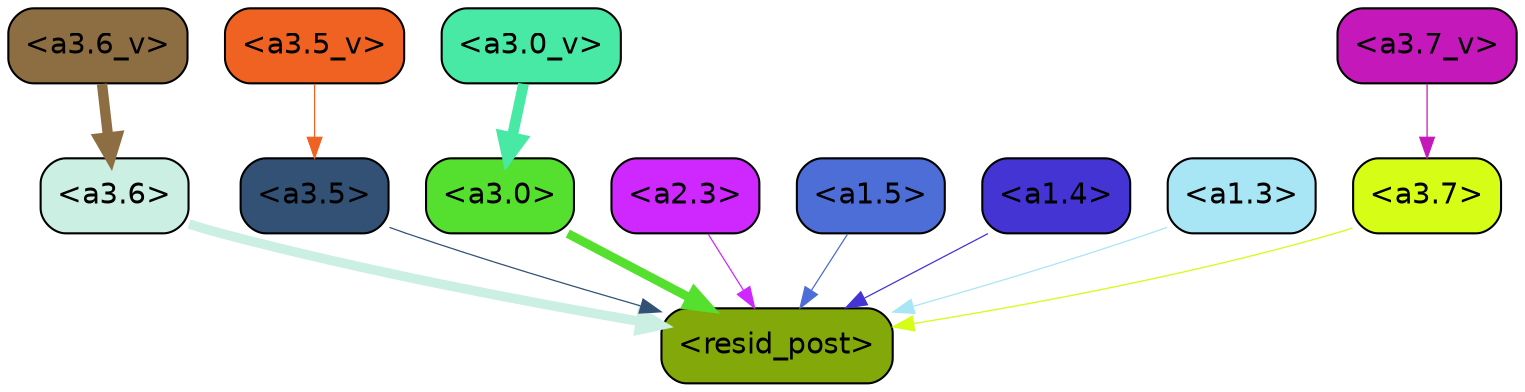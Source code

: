 strict digraph "" {
	graph [bgcolor=transparent,
		layout=dot,
		overlap=false,
		splines=true
	];
	"<a3.7>"	[color=black,
		fillcolor="#d5fd15",
		fontname=Helvetica,
		shape=box,
		style="filled, rounded"];
	"<resid_post>"	[color=black,
		fillcolor="#83a80a",
		fontname=Helvetica,
		shape=box,
		style="filled, rounded"];
	"<a3.7>" -> "<resid_post>"	[color="#d5fd15",
		penwidth=0.6239100098609924];
	"<a3.6>"	[color=black,
		fillcolor="#cbefe2",
		fontname=Helvetica,
		shape=box,
		style="filled, rounded"];
	"<a3.6>" -> "<resid_post>"	[color="#cbefe2",
		penwidth=4.569062113761902];
	"<a3.5>"	[color=black,
		fillcolor="#335175",
		fontname=Helvetica,
		shape=box,
		style="filled, rounded"];
	"<a3.5>" -> "<resid_post>"	[color="#335175",
		penwidth=0.6];
	"<a3.0>"	[color=black,
		fillcolor="#55df2e",
		fontname=Helvetica,
		shape=box,
		style="filled, rounded"];
	"<a3.0>" -> "<resid_post>"	[color="#55df2e",
		penwidth=4.283544182777405];
	"<a2.3>"	[color=black,
		fillcolor="#ce28ff",
		fontname=Helvetica,
		shape=box,
		style="filled, rounded"];
	"<a2.3>" -> "<resid_post>"	[color="#ce28ff",
		penwidth=0.6];
	"<a1.5>"	[color=black,
		fillcolor="#4d6dd7",
		fontname=Helvetica,
		shape=box,
		style="filled, rounded"];
	"<a1.5>" -> "<resid_post>"	[color="#4d6dd7",
		penwidth=0.6];
	"<a1.4>"	[color=black,
		fillcolor="#4334d3",
		fontname=Helvetica,
		shape=box,
		style="filled, rounded"];
	"<a1.4>" -> "<resid_post>"	[color="#4334d3",
		penwidth=0.6];
	"<a1.3>"	[color=black,
		fillcolor="#a8e6f5",
		fontname=Helvetica,
		shape=box,
		style="filled, rounded"];
	"<a1.3>" -> "<resid_post>"	[color="#a8e6f5",
		penwidth=0.6];
	"<a3.7_v>"	[color=black,
		fillcolor="#c518bb",
		fontname=Helvetica,
		shape=box,
		style="filled, rounded"];
	"<a3.7_v>" -> "<a3.7>"	[color="#c518bb",
		penwidth=0.6];
	"<a3.6_v>"	[color=black,
		fillcolor="#8d6e43",
		fontname=Helvetica,
		shape=box,
		style="filled, rounded"];
	"<a3.6_v>" -> "<a3.6>"	[color="#8d6e43",
		penwidth=4.972373723983765];
	"<a3.5_v>"	[color=black,
		fillcolor="#f06222",
		fontname=Helvetica,
		shape=box,
		style="filled, rounded"];
	"<a3.5_v>" -> "<a3.5>"	[color="#f06222",
		penwidth=0.6];
	"<a3.0_v>"	[color=black,
		fillcolor="#48e8a5",
		fontname=Helvetica,
		shape=box,
		style="filled, rounded"];
	"<a3.0_v>" -> "<a3.0>"	[color="#48e8a5",
		penwidth=5.1638524532318115];
}
